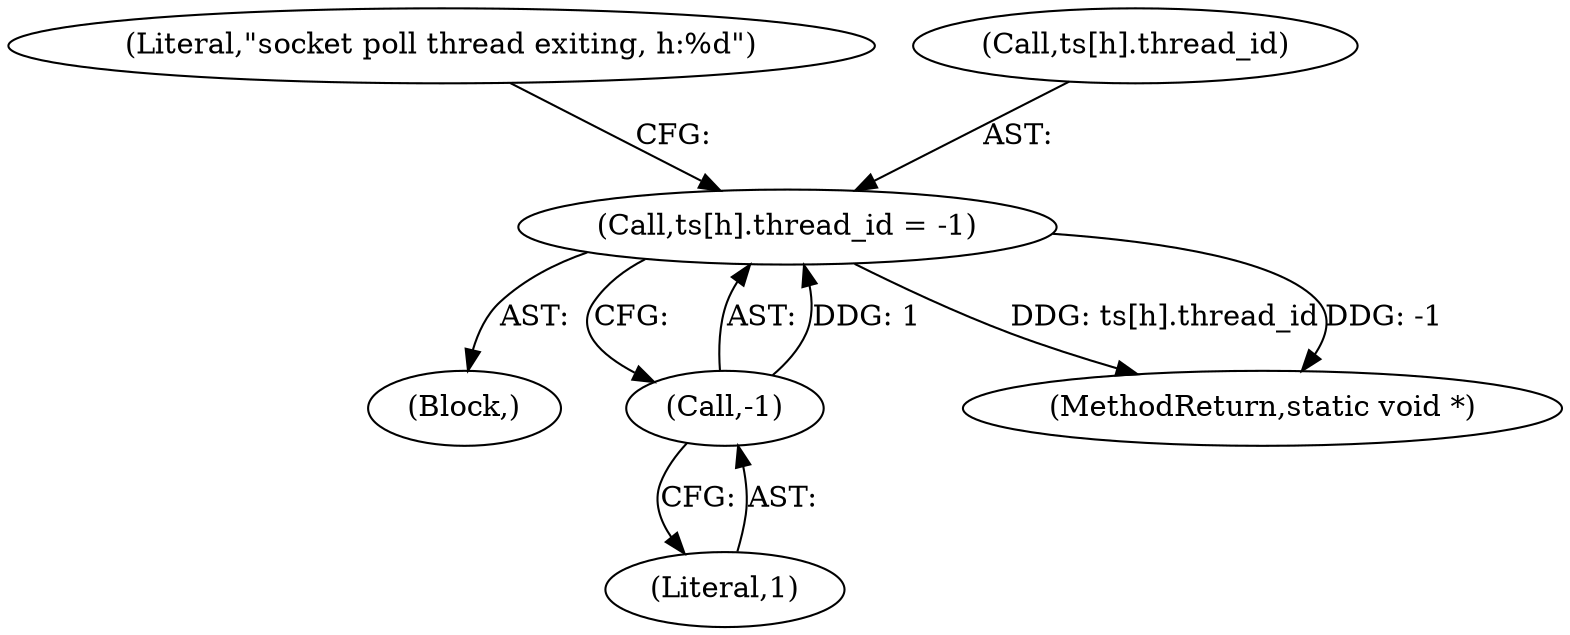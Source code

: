 digraph "0_Android_472271b153c5dc53c28beac55480a8d8434b2d5c_44@API" {
"1000202" [label="(Call,ts[h].thread_id = -1)"];
"1000208" [label="(Call,-1)"];
"1000202" [label="(Call,ts[h].thread_id = -1)"];
"1000211" [label="(Literal,\"socket poll thread exiting, h:%d\")"];
"1000104" [label="(Block,)"];
"1000208" [label="(Call,-1)"];
"1000209" [label="(Literal,1)"];
"1000215" [label="(MethodReturn,static void *)"];
"1000203" [label="(Call,ts[h].thread_id)"];
"1000202" -> "1000104"  [label="AST: "];
"1000202" -> "1000208"  [label="CFG: "];
"1000203" -> "1000202"  [label="AST: "];
"1000208" -> "1000202"  [label="AST: "];
"1000211" -> "1000202"  [label="CFG: "];
"1000202" -> "1000215"  [label="DDG: ts[h].thread_id"];
"1000202" -> "1000215"  [label="DDG: -1"];
"1000208" -> "1000202"  [label="DDG: 1"];
"1000208" -> "1000209"  [label="CFG: "];
"1000209" -> "1000208"  [label="AST: "];
}
